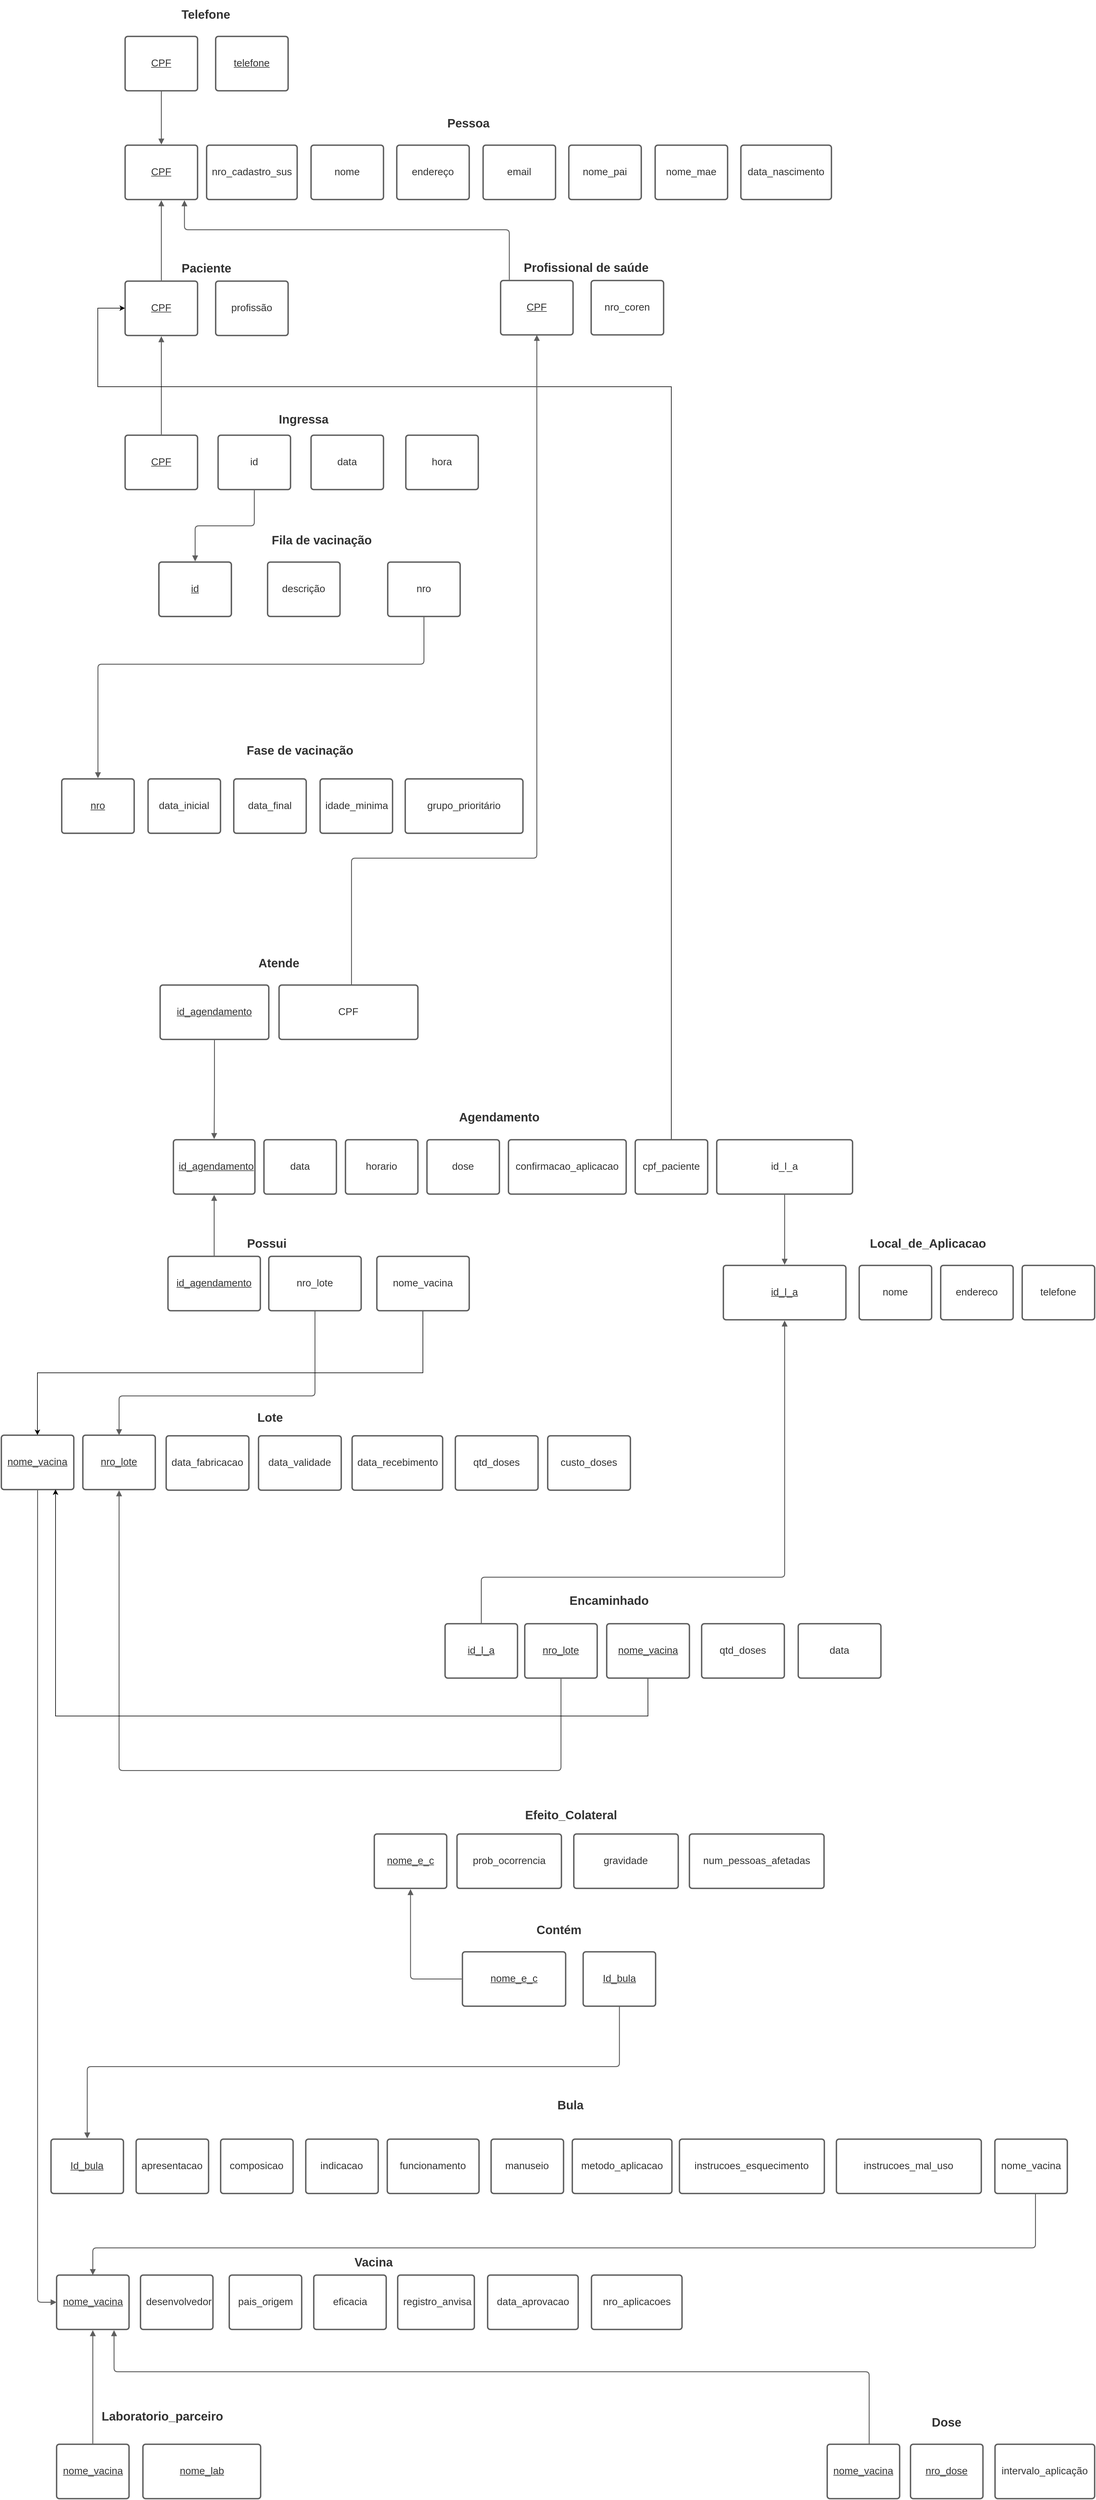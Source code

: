 <mxfile version="14.7.1" type="device"><diagram id="1mzvLBqjCJ0uEy6xeM7_" name="Page-1"><mxGraphModel dx="2352" dy="1744" grid="1" gridSize="10" guides="1" tooltips="1" connect="1" arrows="1" fold="1" page="1" pageScale="1" pageWidth="850" pageHeight="1100" math="0" shadow="0"><root><mxCell id="0"/><mxCell id="1" parent="0"/><UserObject label="Pessoa" lucidchartObjectId="8L4vtdptdo_d" id="dcVSmDHZRYGXt7wgkCcB-1"><mxCell style="html=1;overflow=block;blockSpacing=1;whiteSpace=wrap;strokeColor=none;fillColor=none;whiteSpace=wrap;fontSize=20;fontColor=#333333;fontStyle=1;spacing=0;strokeWidth=1.5;" parent="1" vertex="1"><mxGeometry x="554" y="90" width="180" height="45" as="geometry"/></mxCell></UserObject><UserObject label="Telefone" lucidchartObjectId="bN4vybYhwtP9" id="dcVSmDHZRYGXt7wgkCcB-2"><mxCell style="html=1;overflow=block;blockSpacing=1;whiteSpace=wrap;strokeColor=none;fillColor=none;whiteSpace=wrap;fontSize=20;fontColor=#333333;fontStyle=1;spacing=0;strokeWidth=1.5;" parent="1" vertex="1"><mxGeometry x="119" y="-90" width="180" height="45" as="geometry"/></mxCell></UserObject><UserObject label="CPF" lucidchartObjectId="hJ4vSi0yLHh4" id="dcVSmDHZRYGXt7wgkCcB-3"><mxCell style="html=1;overflow=block;blockSpacing=1;whiteSpace=wrap;;whiteSpace=wrap;fontSize=16.7;fontColor=#333333;fontStyle=4;spacing=9;strokeColor=#5e5e5e;strokeOpacity=100;rounded=1;absoluteArcSize=1;arcSize=9;strokeWidth=2.3;" parent="1" vertex="1"><mxGeometry x="75" y="150" width="120" height="90" as="geometry"/></mxCell></UserObject><UserObject label="nome" lucidchartObjectId="FJ4vAyaxz-0_" id="dcVSmDHZRYGXt7wgkCcB-4"><mxCell style="html=1;overflow=block;blockSpacing=1;whiteSpace=wrap;;whiteSpace=wrap;fontSize=16.7;fontColor=#333333;spacing=9;strokeColor=#5e5e5e;strokeOpacity=100;rounded=1;absoluteArcSize=1;arcSize=9;strokeWidth=2.3;" parent="1" vertex="1"><mxGeometry x="383" y="150" width="120" height="90" as="geometry"/></mxCell></UserObject><UserObject label="nro_cadastro_sus" lucidchartObjectId="1K4vcHldP4j0" id="dcVSmDHZRYGXt7wgkCcB-5"><mxCell style="html=1;overflow=block;blockSpacing=1;whiteSpace=wrap;;whiteSpace=wrap;fontSize=16.7;fontColor=#333333;spacing=9;strokeColor=#5e5e5e;strokeOpacity=100;rounded=1;absoluteArcSize=1;arcSize=9;strokeWidth=2.3;" parent="1" vertex="1"><mxGeometry x="210" y="150" width="150" height="90" as="geometry"/></mxCell></UserObject><UserObject label="endereço" lucidchartObjectId="8K4vy60wij1-" id="dcVSmDHZRYGXt7wgkCcB-6"><mxCell style="html=1;overflow=block;blockSpacing=1;whiteSpace=wrap;;whiteSpace=wrap;fontSize=16.7;fontColor=#333333;spacing=9;strokeColor=#5e5e5e;strokeOpacity=100;rounded=1;absoluteArcSize=1;arcSize=9;strokeWidth=2.3;" parent="1" vertex="1"><mxGeometry x="525" y="150" width="120" height="90" as="geometry"/></mxCell></UserObject><UserObject label="email" lucidchartObjectId="lM4vJfqN~F6X" id="dcVSmDHZRYGXt7wgkCcB-7"><mxCell style="html=1;overflow=block;blockSpacing=1;whiteSpace=wrap;;whiteSpace=wrap;fontSize=16.7;fontColor=#333333;spacing=9;strokeColor=#5e5e5e;strokeOpacity=100;rounded=1;absoluteArcSize=1;arcSize=9;strokeWidth=2.3;" parent="1" vertex="1"><mxGeometry x="668" y="150" width="120" height="90" as="geometry"/></mxCell></UserObject><UserObject label="nome_pai" lucidchartObjectId="tM4v54LwY6X6" id="dcVSmDHZRYGXt7wgkCcB-8"><mxCell style="html=1;overflow=block;blockSpacing=1;whiteSpace=wrap;;whiteSpace=wrap;fontSize=16.7;fontColor=#333333;spacing=9;strokeColor=#5e5e5e;strokeOpacity=100;rounded=1;absoluteArcSize=1;arcSize=9;strokeWidth=2.3;" parent="1" vertex="1"><mxGeometry x="810" y="150" width="120" height="90" as="geometry"/></mxCell></UserObject><UserObject label="nome_mae" lucidchartObjectId="DM4vfXvtw~ty" id="dcVSmDHZRYGXt7wgkCcB-9"><mxCell style="html=1;overflow=block;blockSpacing=1;whiteSpace=wrap;;whiteSpace=wrap;fontSize=16.7;fontColor=#333333;spacing=9;strokeColor=#5e5e5e;strokeOpacity=100;rounded=1;absoluteArcSize=1;arcSize=9;strokeWidth=2.3;" parent="1" vertex="1"><mxGeometry x="953" y="150" width="120" height="90" as="geometry"/></mxCell></UserObject><UserObject label="data_nascimento" lucidchartObjectId="MM4vX9U~zO~R" id="dcVSmDHZRYGXt7wgkCcB-10"><mxCell style="html=1;overflow=block;blockSpacing=1;whiteSpace=wrap;;whiteSpace=wrap;fontSize=16.7;fontColor=#333333;spacing=9;strokeColor=#5e5e5e;strokeOpacity=100;rounded=1;absoluteArcSize=1;arcSize=9;strokeWidth=2.3;" parent="1" vertex="1"><mxGeometry x="1095" y="150" width="150" height="90" as="geometry"/></mxCell></UserObject><UserObject label="CPF" lucidchartObjectId="4M4vrthASlVP" id="dcVSmDHZRYGXt7wgkCcB-11"><mxCell style="html=1;overflow=block;blockSpacing=1;whiteSpace=wrap;;whiteSpace=wrap;fontSize=16.7;fontColor=#333333;fontStyle=4;spacing=9;strokeColor=#5e5e5e;strokeOpacity=100;rounded=1;absoluteArcSize=1;arcSize=9;strokeWidth=2.3;" parent="1" vertex="1"><mxGeometry x="75" y="-30" width="120" height="90" as="geometry"/></mxCell></UserObject><UserObject label="telefone" lucidchartObjectId="_M4v2z5Zk5AH" id="dcVSmDHZRYGXt7wgkCcB-12"><mxCell style="html=1;overflow=block;blockSpacing=1;whiteSpace=wrap;;whiteSpace=wrap;fontSize=16.7;fontColor=#333333;fontStyle=4;spacing=9;strokeColor=#5e5e5e;strokeOpacity=100;rounded=1;absoluteArcSize=1;arcSize=9;strokeWidth=2.3;" parent="1" vertex="1"><mxGeometry x="225" y="-30" width="120" height="90" as="geometry"/></mxCell></UserObject><UserObject label="profissão" lucidchartObjectId="cQ4vlNUjmClu" id="dcVSmDHZRYGXt7wgkCcB-13"><mxCell style="html=1;overflow=block;blockSpacing=1;whiteSpace=wrap;;whiteSpace=wrap;fontSize=16.7;fontColor=#333333;spacing=9;strokeColor=#5e5e5e;strokeOpacity=100;rounded=1;absoluteArcSize=1;arcSize=9;strokeWidth=2.3;" parent="1" vertex="1"><mxGeometry x="225" y="375" width="120" height="90" as="geometry"/></mxCell></UserObject><UserObject label="nro_coren" lucidchartObjectId="s24v0iPDXNSD" id="dcVSmDHZRYGXt7wgkCcB-14"><mxCell style="html=1;overflow=block;blockSpacing=1;whiteSpace=wrap;;whiteSpace=wrap;fontSize=16.7;fontColor=#333333;spacing=9;strokeColor=#5e5e5e;strokeOpacity=100;rounded=1;absoluteArcSize=1;arcSize=9;strokeWidth=2.3;" parent="1" vertex="1"><mxGeometry x="847" y="374" width="120" height="90" as="geometry"/></mxCell></UserObject><UserObject label="CPF" lucidchartObjectId="C24vsOsUN~3v" id="dcVSmDHZRYGXt7wgkCcB-15"><mxCell style="html=1;overflow=block;blockSpacing=1;whiteSpace=wrap;;whiteSpace=wrap;fontSize=16.7;fontColor=#333333;fontStyle=4;spacing=9;strokeColor=#5e5e5e;strokeOpacity=100;rounded=1;absoluteArcSize=1;arcSize=9;strokeWidth=2.3;" parent="1" vertex="1"><mxGeometry x="697" y="374" width="120" height="90" as="geometry"/></mxCell></UserObject><UserObject label="CPF" lucidchartObjectId="D24vv9HGNaOd" id="dcVSmDHZRYGXt7wgkCcB-16"><mxCell style="html=1;overflow=block;blockSpacing=1;whiteSpace=wrap;;whiteSpace=wrap;fontSize=16.7;fontColor=#333333;fontStyle=4;spacing=9;strokeColor=#5e5e5e;strokeOpacity=100;rounded=1;absoluteArcSize=1;arcSize=9;strokeWidth=2.3;" parent="1" vertex="1"><mxGeometry x="75" y="375" width="120" height="90" as="geometry"/></mxCell></UserObject><UserObject label="Paciente" lucidchartObjectId="-24vK.EW5yPB" id="dcVSmDHZRYGXt7wgkCcB-17"><mxCell style="html=1;overflow=block;blockSpacing=1;whiteSpace=wrap;strokeColor=none;fillColor=none;whiteSpace=wrap;fontSize=20;fontColor=#333333;fontStyle=1;spacing=0;strokeWidth=1.5;" parent="1" vertex="1"><mxGeometry x="120" y="330" width="180" height="45" as="geometry"/></mxCell></UserObject><UserObject label="Profissional de saúde" lucidchartObjectId="_24v5ffvjKHR" id="dcVSmDHZRYGXt7wgkCcB-18"><mxCell style="html=1;overflow=block;blockSpacing=1;whiteSpace=wrap;strokeColor=none;fillColor=none;whiteSpace=wrap;fontSize=20;fontColor=#333333;fontStyle=1;spacing=0;strokeWidth=1.5;" parent="1" vertex="1"><mxGeometry x="689" y="329" width="300" height="45" as="geometry"/></mxCell></UserObject><UserObject label="" lucidchartObjectId="_34vyQx1DVcm" id="dcVSmDHZRYGXt7wgkCcB-19"><mxCell style="html=1;jettySize=18;whiteSpace=wrap;fontSize=13;strokeColor=#5E5E5E;strokeWidth=1.5;rounded=1;arcSize=12;edgeStyle=orthogonalEdgeStyle;startArrow=none;;endArrow=block;endFill=1;;exitX=0.5;exitY=1;exitDx=0;exitDy=0;" parent="1" source="dcVSmDHZRYGXt7wgkCcB-11" edge="1"><mxGeometry width="100" height="100" relative="1" as="geometry"><Array as="points"><mxPoint x="135" y="90"/><mxPoint x="135" y="90"/></Array><mxPoint x="135" y="149" as="targetPoint"/></mxGeometry></mxCell></UserObject><UserObject label="" lucidchartObjectId="J44v21joiIzD" id="dcVSmDHZRYGXt7wgkCcB-20"><mxCell style="html=1;jettySize=18;whiteSpace=wrap;fontSize=13;strokeColor=#5E5E5E;strokeWidth=1.5;rounded=1;arcSize=12;edgeStyle=orthogonalEdgeStyle;startArrow=none;;endArrow=block;endFill=1;;exitX=0.5;exitY=-0.012;exitPerimeter=0;entryX=0.5;entryY=1.013;entryPerimeter=0;" parent="1" source="dcVSmDHZRYGXt7wgkCcB-16" target="dcVSmDHZRYGXt7wgkCcB-3" edge="1"><mxGeometry width="100" height="100" relative="1" as="geometry"><Array as="points"/></mxGeometry></mxCell></UserObject><UserObject label="" lucidchartObjectId="S54vaS2dACUE" id="dcVSmDHZRYGXt7wgkCcB-21"><mxCell style="html=1;jettySize=18;whiteSpace=wrap;fontSize=13;strokeColor=#5E5E5E;strokeWidth=1.5;rounded=1;arcSize=12;edgeStyle=orthogonalEdgeStyle;startArrow=none;;endArrow=block;endFill=1;;exitX=0.12;exitY=-0.012;exitPerimeter=0;entryX=0.819;entryY=1.013;entryPerimeter=0;" parent="1" source="dcVSmDHZRYGXt7wgkCcB-15" target="dcVSmDHZRYGXt7wgkCcB-3" edge="1"><mxGeometry width="100" height="100" relative="1" as="geometry"><Array as="points"><mxPoint x="712" y="290"/><mxPoint x="173" y="290"/></Array></mxGeometry></mxCell></UserObject><UserObject label="id" lucidchartObjectId="m64v0z4I8EZP" id="dcVSmDHZRYGXt7wgkCcB-22"><mxCell style="html=1;overflow=block;blockSpacing=1;whiteSpace=wrap;;whiteSpace=wrap;fontSize=16.7;fontColor=#333333;fontStyle=4;spacing=9;strokeColor=#5e5e5e;strokeOpacity=100;rounded=1;absoluteArcSize=1;arcSize=9;strokeWidth=2.3;" parent="1" vertex="1"><mxGeometry x="131" y="840" width="120" height="90" as="geometry"/></mxCell></UserObject><UserObject label="descrição" lucidchartObjectId="u64vS~66cXEx" id="dcVSmDHZRYGXt7wgkCcB-23"><mxCell style="html=1;overflow=block;blockSpacing=1;whiteSpace=wrap;;whiteSpace=wrap;fontSize=16.7;fontColor=#333333;spacing=9;strokeColor=#5e5e5e;strokeOpacity=100;rounded=1;absoluteArcSize=1;arcSize=9;strokeWidth=2.3;" parent="1" vertex="1"><mxGeometry x="311" y="840" width="120" height="90" as="geometry"/></mxCell></UserObject><UserObject label="data_inicial" lucidchartObjectId="R64vWHK2Ge2." id="dcVSmDHZRYGXt7wgkCcB-24"><mxCell style="html=1;overflow=block;blockSpacing=1;whiteSpace=wrap;;whiteSpace=wrap;fontSize=16.7;fontColor=#333333;spacing=9;strokeColor=#5e5e5e;strokeOpacity=100;rounded=1;absoluteArcSize=1;arcSize=9;strokeWidth=2.3;" parent="1" vertex="1"><mxGeometry x="113" y="1198.83" width="120" height="90" as="geometry"/></mxCell></UserObject><UserObject label="&lt;font style=&quot;vertical-align: inherit&quot;&gt;&lt;font style=&quot;vertical-align: inherit&quot;&gt;grupo_prioritário&lt;/font&gt;&lt;/font&gt;" lucidchartObjectId="164v0l-du5ha" id="dcVSmDHZRYGXt7wgkCcB-25"><mxCell style="html=1;overflow=block;blockSpacing=1;whiteSpace=wrap;;whiteSpace=wrap;fontSize=16.7;fontColor=#333333;spacing=9;strokeColor=#5e5e5e;strokeOpacity=100;rounded=1;absoluteArcSize=1;arcSize=9;strokeWidth=2.3;" parent="1" vertex="1"><mxGeometry x="539" y="1198.83" width="195" height="90" as="geometry"/></mxCell></UserObject><UserObject label="id" lucidchartObjectId="k74vjOfq3iU~" id="dcVSmDHZRYGXt7wgkCcB-26"><mxCell style="html=1;overflow=block;blockSpacing=1;whiteSpace=wrap;;whiteSpace=wrap;fontSize=16.7;fontColor=#333333;fontStyle=4;spacing=9;strokeColor=#5e5e5e;strokeOpacity=100;rounded=1;absoluteArcSize=1;arcSize=9;strokeWidth=2.3;" parent="1" vertex="1"><mxGeometry x="131" y="840" width="120" height="90" as="geometry"/></mxCell></UserObject><UserObject label="nro" lucidchartObjectId="I74v8L~_~zU_" id="dcVSmDHZRYGXt7wgkCcB-27"><mxCell style="html=1;overflow=block;blockSpacing=1;whiteSpace=wrap;;whiteSpace=wrap;fontSize=16.7;fontColor=#333333;fontStyle=4;spacing=9;strokeColor=#5e5e5e;strokeOpacity=100;rounded=1;absoluteArcSize=1;arcSize=9;strokeWidth=2.3;" parent="1" vertex="1"><mxGeometry x="-30" y="1198.83" width="120" height="90" as="geometry"/></mxCell></UserObject><UserObject label="Fila de vacinação" lucidchartObjectId="r84vfCpM~9et" id="dcVSmDHZRYGXt7wgkCcB-28"><mxCell style="html=1;overflow=block;blockSpacing=1;whiteSpace=wrap;strokeColor=none;fillColor=none;whiteSpace=wrap;fontSize=20;fontColor=#333333;fontStyle=1;spacing=0;strokeWidth=1.5;" parent="1" vertex="1"><mxGeometry x="311" y="780" width="180" height="45" as="geometry"/></mxCell></UserObject><UserObject label="data" lucidchartObjectId="P84vnLQcMa~t" id="dcVSmDHZRYGXt7wgkCcB-29"><mxCell style="html=1;overflow=block;blockSpacing=1;whiteSpace=wrap;;whiteSpace=wrap;fontSize=16.7;fontColor=#333333;spacing=9;strokeColor=#5e5e5e;strokeOpacity=100;rounded=1;absoluteArcSize=1;arcSize=9;strokeWidth=2.3;" parent="1" vertex="1"><mxGeometry x="383" y="630" width="120" height="90" as="geometry"/></mxCell></UserObject><UserObject label="hora" lucidchartObjectId="P84vjOivYZTr" id="dcVSmDHZRYGXt7wgkCcB-30"><mxCell style="html=1;overflow=block;blockSpacing=1;whiteSpace=wrap;;whiteSpace=wrap;fontSize=16.7;fontColor=#333333;spacing=9;strokeColor=#5e5e5e;strokeOpacity=100;rounded=1;absoluteArcSize=1;arcSize=9;strokeWidth=2.3;" parent="1" vertex="1"><mxGeometry x="540" y="630" width="120" height="90" as="geometry"/></mxCell></UserObject><UserObject label="Fase de vacinação" lucidchartObjectId="U84vBE2xAvzY" id="dcVSmDHZRYGXt7wgkCcB-31"><mxCell style="html=1;overflow=block;blockSpacing=1;whiteSpace=wrap;strokeColor=none;fillColor=none;whiteSpace=wrap;fontSize=20;fontColor=#333333;fontStyle=1;spacing=0;strokeWidth=1.5;" parent="1" vertex="1"><mxGeometry x="275" y="1128.83" width="180" height="45" as="geometry"/></mxCell></UserObject><UserObject label="CPF" lucidchartObjectId="r-4vQFluSzql" id="dcVSmDHZRYGXt7wgkCcB-32"><mxCell style="html=1;overflow=block;blockSpacing=1;whiteSpace=wrap;;whiteSpace=wrap;fontSize=16.7;fontColor=#333333;fontStyle=4;spacing=9;strokeColor=#5e5e5e;strokeOpacity=100;rounded=1;absoluteArcSize=1;arcSize=9;strokeWidth=2.3;" parent="1" vertex="1"><mxGeometry x="75" y="630" width="120" height="90" as="geometry"/></mxCell></UserObject><UserObject label="Ingressa" lucidchartObjectId="A-4vZPQGYCZz" id="dcVSmDHZRYGXt7wgkCcB-33"><mxCell style="html=1;overflow=block;blockSpacing=1;whiteSpace=wrap;strokeColor=none;fillColor=none;whiteSpace=wrap;fontSize=20;fontColor=#333333;fontStyle=1;spacing=0;strokeWidth=1.5;" parent="1" vertex="1"><mxGeometry x="281" y="580" width="180" height="45" as="geometry"/></mxCell></UserObject><UserObject label="" lucidchartObjectId="6-4vpGKIzwu9" id="dcVSmDHZRYGXt7wgkCcB-34"><mxCell style="html=1;jettySize=18;whiteSpace=wrap;fontSize=13;strokeColor=#5E5E5E;strokeWidth=1.5;rounded=1;arcSize=12;edgeStyle=orthogonalEdgeStyle;startArrow=none;;endArrow=block;endFill=1;;exitX=0.5;exitY=-0.012;exitPerimeter=0;entryX=0.5;entryY=1.013;entryPerimeter=0;" parent="1" source="dcVSmDHZRYGXt7wgkCcB-32" target="dcVSmDHZRYGXt7wgkCcB-16" edge="1"><mxGeometry width="100" height="100" relative="1" as="geometry"><Array as="points"/></mxGeometry></mxCell></UserObject><UserObject label="id" lucidchartObjectId="U_4vSjZlchRO" id="dcVSmDHZRYGXt7wgkCcB-35"><mxCell style="html=1;overflow=block;blockSpacing=1;whiteSpace=wrap;;whiteSpace=wrap;fontSize=16.7;fontColor=#333333;spacing=9;strokeColor=#5e5e5e;strokeOpacity=100;rounded=1;absoluteArcSize=1;arcSize=9;strokeWidth=2.3;" parent="1" vertex="1"><mxGeometry x="229" y="630" width="120" height="90" as="geometry"/></mxCell></UserObject><UserObject label="" lucidchartObjectId="f.4vIwOhLI89" id="dcVSmDHZRYGXt7wgkCcB-36"><mxCell style="html=1;jettySize=18;whiteSpace=wrap;fontSize=13;strokeColor=#5E5E5E;strokeWidth=1.5;rounded=1;arcSize=12;edgeStyle=orthogonalEdgeStyle;startArrow=none;;endArrow=block;endFill=1;;exitX=0.5;exitY=1.013;exitPerimeter=0;entryX=0.5;entryY=-0.012;entryPerimeter=0;" parent="1" source="dcVSmDHZRYGXt7wgkCcB-35" target="dcVSmDHZRYGXt7wgkCcB-22" edge="1"><mxGeometry width="100" height="100" relative="1" as="geometry"><Array as="points"/></mxGeometry></mxCell></UserObject><UserObject label="" lucidchartObjectId="Wc5voSjgZsy4" id="dcVSmDHZRYGXt7wgkCcB-38"><mxCell style="html=1;jettySize=18;whiteSpace=wrap;fontSize=13;strokeColor=#5E5E5E;strokeWidth=1.5;rounded=1;arcSize=12;edgeStyle=orthogonalEdgeStyle;startArrow=none;;endArrow=block;endFill=1;;exitX=0.5;exitY=1;entryX=0.5;entryY=-0.012;entryPerimeter=0;exitDx=0;exitDy=0;" parent="1" source="8IK4U-mfCO399iDz5hJn-2" target="dcVSmDHZRYGXt7wgkCcB-27" edge="1"><mxGeometry width="100" height="100" relative="1" as="geometry"><Array as="points"><mxPoint x="570" y="1009"/><mxPoint x="30" y="1009"/></Array><mxPoint x="420" y="930.0" as="sourcePoint"/></mxGeometry></mxCell></UserObject><UserObject label="id_agendamento" lucidchartObjectId="bb5vYsHOU215" id="dcVSmDHZRYGXt7wgkCcB-39"><mxCell style="html=1;overflow=block;blockSpacing=1;whiteSpace=wrap;;whiteSpace=wrap;fontSize=16.7;fontColor=#333333;fontStyle=4;spacing=9;strokeColor=#5e5e5e;strokeOpacity=100;rounded=1;absoluteArcSize=1;arcSize=9;strokeWidth=2.3;" parent="1" vertex="1"><mxGeometry x="155" y="1796" width="135" height="90" as="geometry"/></mxCell></UserObject><UserObject label="dose" lucidchartObjectId="bb5v1nwoecVK" id="dcVSmDHZRYGXt7wgkCcB-40"><mxCell style="html=1;overflow=block;blockSpacing=1;whiteSpace=wrap;;whiteSpace=wrap;fontSize=16.7;fontColor=#333333;spacing=9;strokeColor=#5e5e5e;strokeOpacity=100;rounded=1;absoluteArcSize=1;arcSize=9;strokeWidth=2.3;" parent="1" vertex="1"><mxGeometry x="575" y="1796" width="120" height="90" as="geometry"/></mxCell></UserObject><UserObject label="confirmacao_aplicacao" lucidchartObjectId="bb5vswIVanrS" id="dcVSmDHZRYGXt7wgkCcB-41"><mxCell style="html=1;overflow=block;blockSpacing=1;whiteSpace=wrap;;whiteSpace=wrap;fontSize=16.7;fontColor=#333333;spacing=9;strokeColor=#5e5e5e;strokeOpacity=100;rounded=1;absoluteArcSize=1;arcSize=9;strokeWidth=2.3;" parent="1" vertex="1"><mxGeometry x="710" y="1796" width="195" height="90" as="geometry"/></mxCell></UserObject><UserObject label="data" lucidchartObjectId="bb5vpyZ7bAxK" id="dcVSmDHZRYGXt7wgkCcB-42"><mxCell style="html=1;overflow=block;blockSpacing=1;whiteSpace=wrap;;whiteSpace=wrap;fontSize=16.7;fontColor=#333333;spacing=9;strokeColor=#5e5e5e;strokeOpacity=100;rounded=1;absoluteArcSize=1;arcSize=9;strokeWidth=2.3;" parent="1" vertex="1"><mxGeometry x="305" y="1796" width="120" height="90" as="geometry"/></mxCell></UserObject><UserObject label="horario" lucidchartObjectId="bb5vN60K4Gm5" id="dcVSmDHZRYGXt7wgkCcB-43"><mxCell style="html=1;overflow=block;blockSpacing=1;whiteSpace=wrap;;whiteSpace=wrap;fontSize=16.7;fontColor=#333333;spacing=9;strokeColor=#5e5e5e;strokeOpacity=100;rounded=1;absoluteArcSize=1;arcSize=9;strokeWidth=2.3;" parent="1" vertex="1"><mxGeometry x="440" y="1796" width="120" height="90" as="geometry"/></mxCell></UserObject><UserObject label="Agendamento" lucidchartObjectId="bb5v5j_dUGaq" id="dcVSmDHZRYGXt7wgkCcB-44"><mxCell style="html=1;overflow=block;blockSpacing=1;whiteSpace=wrap;;whiteSpace=wrap;fontSize=20;fontColor=#333333;fontStyle=1;spacing=3.8;strokeOpacity=0;fillOpacity=0;rounded=1;absoluteArcSize=1;arcSize=9;fillColor=#ffffff;strokeWidth=2.3;" parent="1" vertex="1"><mxGeometry x="605" y="1735" width="180" height="45" as="geometry"/></mxCell></UserObject><UserObject label="id_l_a" lucidchartObjectId="0c5vEyzEAQn7" id="dcVSmDHZRYGXt7wgkCcB-45"><mxCell style="html=1;overflow=block;blockSpacing=1;whiteSpace=wrap;;whiteSpace=wrap;fontSize=16.7;fontColor=#333333;fontStyle=4;spacing=9;strokeColor=#5e5e5e;strokeOpacity=100;rounded=1;absoluteArcSize=1;arcSize=9;strokeWidth=2.3;" parent="1" vertex="1"><mxGeometry x="1066" y="2004" width="203" height="90" as="geometry"/></mxCell></UserObject><UserObject label="nome" lucidchartObjectId="0c5ve1CALXo8" id="dcVSmDHZRYGXt7wgkCcB-46"><mxCell style="html=1;overflow=block;blockSpacing=1;whiteSpace=wrap;;whiteSpace=wrap;fontSize=16.7;fontColor=#333333;spacing=9;strokeColor=#5e5e5e;strokeOpacity=100;rounded=1;absoluteArcSize=1;arcSize=9;strokeWidth=2.3;" parent="1" vertex="1"><mxGeometry x="1291" y="2004" width="120" height="90" as="geometry"/></mxCell></UserObject><UserObject label="telefone" lucidchartObjectId="0c5vSP9Hgrwc" id="dcVSmDHZRYGXt7wgkCcB-47"><mxCell style="html=1;overflow=block;blockSpacing=1;whiteSpace=wrap;;whiteSpace=wrap;fontSize=16.7;fontColor=#333333;spacing=9;strokeColor=#5e5e5e;strokeOpacity=100;rounded=1;absoluteArcSize=1;arcSize=9;strokeWidth=2.3;" parent="1" vertex="1"><mxGeometry x="1561" y="2004" width="120" height="90" as="geometry"/></mxCell></UserObject><UserObject label="endereco" lucidchartObjectId="0c5vT1cH11uJ" id="dcVSmDHZRYGXt7wgkCcB-48"><mxCell style="html=1;overflow=block;blockSpacing=1;whiteSpace=wrap;;whiteSpace=wrap;fontSize=16.7;fontColor=#333333;spacing=9;strokeColor=#5e5e5e;strokeOpacity=100;rounded=1;absoluteArcSize=1;arcSize=9;strokeWidth=2.3;" parent="1" vertex="1"><mxGeometry x="1426" y="2004" width="120" height="90" as="geometry"/></mxCell></UserObject><UserObject label="Local_de_Aplicacao" lucidchartObjectId="0c5vhsFdqfpI" id="dcVSmDHZRYGXt7wgkCcB-49"><mxCell style="html=1;overflow=block;blockSpacing=1;whiteSpace=wrap;;whiteSpace=wrap;fontSize=20;fontColor=#333333;fontStyle=1;spacing=3.8;strokeOpacity=0;fillOpacity=0;rounded=1;absoluteArcSize=1;arcSize=9;fillColor=#ffffff;strokeWidth=2.3;" parent="1" vertex="1"><mxGeometry x="1306" y="1944" width="180" height="45" as="geometry"/></mxCell></UserObject><UserObject label="nro_lote" lucidchartObjectId="Ve5vSKi6~9ec" id="dcVSmDHZRYGXt7wgkCcB-50"><mxCell style="html=1;overflow=block;blockSpacing=1;whiteSpace=wrap;;whiteSpace=wrap;fontSize=16.7;fontColor=#333333;fontStyle=4;spacing=9;strokeColor=#5e5e5e;strokeOpacity=100;rounded=1;absoluteArcSize=1;arcSize=9;strokeWidth=2.3;" parent="1" vertex="1"><mxGeometry x="5" y="2285" width="120" height="90" as="geometry"/></mxCell></UserObject><UserObject label="data_fabricacao" lucidchartObjectId="-f5vt5GnNuhA" id="dcVSmDHZRYGXt7wgkCcB-51"><mxCell style="html=1;overflow=block;blockSpacing=1;whiteSpace=wrap;;whiteSpace=wrap;fontSize=16.7;fontColor=#333333;spacing=9;strokeColor=#5e5e5e;strokeOpacity=100;rounded=1;absoluteArcSize=1;arcSize=9;strokeWidth=2.3;" parent="1" vertex="1"><mxGeometry x="143" y="2286" width="137" height="90" as="geometry"/></mxCell></UserObject><UserObject label="data_recebimento" lucidchartObjectId="gg5vnhsxNPSB" id="dcVSmDHZRYGXt7wgkCcB-52"><mxCell style="html=1;overflow=block;blockSpacing=1;whiteSpace=wrap;;whiteSpace=wrap;fontSize=16.7;fontColor=#333333;spacing=9;strokeColor=#5e5e5e;strokeOpacity=100;rounded=1;absoluteArcSize=1;arcSize=9;strokeWidth=2.3;" parent="1" vertex="1"><mxGeometry x="451" y="2286" width="150" height="90" as="geometry"/></mxCell></UserObject><UserObject label="Lote" lucidchartObjectId="Cg5vEFw1s~z3" id="dcVSmDHZRYGXt7wgkCcB-53"><mxCell style="html=1;overflow=block;blockSpacing=1;whiteSpace=wrap;;whiteSpace=wrap;fontSize=20;fontColor=#333333;fontStyle=1;spacing=3.8;strokeOpacity=0;fillOpacity=0;rounded=1;absoluteArcSize=1;arcSize=9;fillColor=#ffffff;strokeWidth=2.3;" parent="1" vertex="1"><mxGeometry x="198" y="2230" width="235" height="50" as="geometry"/></mxCell></UserObject><mxCell id="eo7efqgZYJpp3FX8Set--1" style="edgeStyle=orthogonalEdgeStyle;rounded=0;orthogonalLoop=1;jettySize=auto;html=1;entryX=0;entryY=0.5;entryDx=0;entryDy=0;" parent="1" source="dcVSmDHZRYGXt7wgkCcB-54" target="dcVSmDHZRYGXt7wgkCcB-16" edge="1"><mxGeometry relative="1" as="geometry"><Array as="points"><mxPoint x="980" y="550"/><mxPoint x="30" y="550"/><mxPoint x="30" y="420"/></Array></mxGeometry></mxCell><UserObject label="cpf_paciente" lucidchartObjectId="di5vpd8Xs9EM" id="dcVSmDHZRYGXt7wgkCcB-54"><mxCell style="html=1;overflow=block;blockSpacing=1;whiteSpace=wrap;;whiteSpace=wrap;fontSize=16.7;fontColor=#333333;spacing=9;strokeColor=#5e5e5e;strokeOpacity=100;rounded=1;absoluteArcSize=1;arcSize=9;strokeWidth=2.3;" parent="1" vertex="1"><mxGeometry x="920" y="1796" width="120" height="90" as="geometry"/></mxCell></UserObject><UserObject label="data_validade" lucidchartObjectId="Fj5v~d~aZFA9" id="dcVSmDHZRYGXt7wgkCcB-55"><mxCell style="html=1;overflow=block;blockSpacing=1;whiteSpace=wrap;;whiteSpace=wrap;fontSize=16.7;fontColor=#333333;spacing=9;strokeColor=#5e5e5e;strokeOpacity=100;rounded=1;absoluteArcSize=1;arcSize=9;strokeWidth=2.3;" parent="1" vertex="1"><mxGeometry x="296" y="2286" width="137" height="90" as="geometry"/></mxCell></UserObject><UserObject label="nome_vacina" lucidchartObjectId="ck5vTCZjOK1r" id="dcVSmDHZRYGXt7wgkCcB-56"><mxCell style="html=1;overflow=block;blockSpacing=1;whiteSpace=wrap;;whiteSpace=wrap;fontSize=16.7;fontColor=#333333;fontStyle=4;spacing=9;strokeColor=#5e5e5e;strokeOpacity=100;rounded=1;absoluteArcSize=1;arcSize=9;strokeWidth=2.3;" parent="1" vertex="1"><mxGeometry x="-130" y="2285" width="120" height="90" as="geometry"/></mxCell></UserObject><UserObject label="qtd_doses" lucidchartObjectId="Fk5vQ7f4EQC4" id="dcVSmDHZRYGXt7wgkCcB-57"><mxCell style="html=1;overflow=block;blockSpacing=1;whiteSpace=wrap;;whiteSpace=wrap;fontSize=16.7;fontColor=#333333;spacing=9;strokeColor=#5e5e5e;strokeOpacity=100;rounded=1;absoluteArcSize=1;arcSize=9;strokeWidth=2.3;" parent="1" vertex="1"><mxGeometry x="622" y="2286" width="137" height="90" as="geometry"/></mxCell></UserObject><UserObject label="custo_doses" lucidchartObjectId="0k5vwrgu5r.H" id="dcVSmDHZRYGXt7wgkCcB-58"><mxCell style="html=1;overflow=block;blockSpacing=1;whiteSpace=wrap;;whiteSpace=wrap;fontSize=16.7;fontColor=#333333;spacing=9;strokeColor=#5e5e5e;strokeOpacity=100;rounded=1;absoluteArcSize=1;arcSize=9;strokeWidth=2.3;" parent="1" vertex="1"><mxGeometry x="775" y="2286" width="137" height="90" as="geometry"/></mxCell></UserObject><UserObject label="id_l_a" lucidchartObjectId="ml5vCyQyGUSq" id="dcVSmDHZRYGXt7wgkCcB-59"><mxCell style="html=1;overflow=block;blockSpacing=1;whiteSpace=wrap;;whiteSpace=wrap;fontSize=16.7;fontColor=#333333;spacing=9;strokeColor=#5e5e5e;strokeOpacity=100;rounded=1;absoluteArcSize=1;arcSize=9;strokeWidth=2.3;" parent="1" vertex="1"><mxGeometry x="1055" y="1796" width="225" height="90" as="geometry"/></mxCell></UserObject><UserObject label="" lucidchartObjectId="Al5v1r3J-3PC" id="dcVSmDHZRYGXt7wgkCcB-60"><mxCell style="html=1;jettySize=18;whiteSpace=wrap;fontSize=13;strokeColor=#5E5E5E;strokeWidth=1.5;rounded=1;arcSize=12;edgeStyle=orthogonalEdgeStyle;startArrow=none;;endArrow=block;endFill=1;;exitX=0.5;exitY=1.013;exitPerimeter=0;entryX=0.5;entryY=-0.012;entryPerimeter=0;" parent="1" source="dcVSmDHZRYGXt7wgkCcB-59" target="dcVSmDHZRYGXt7wgkCcB-45" edge="1"><mxGeometry width="100" height="100" relative="1" as="geometry"><Array as="points"/></mxGeometry></mxCell></UserObject><UserObject label="id_agendamento" lucidchartObjectId="vo5v_UylUYNR" id="dcVSmDHZRYGXt7wgkCcB-61"><mxCell style="html=1;overflow=block;blockSpacing=1;whiteSpace=wrap;;whiteSpace=wrap;fontSize=16.7;fontColor=#333333;fontStyle=4;spacing=9;strokeColor=#5e5e5e;strokeOpacity=100;rounded=1;absoluteArcSize=1;arcSize=9;strokeWidth=2.3;" parent="1" vertex="1"><mxGeometry x="146" y="1989" width="153" height="90" as="geometry"/></mxCell></UserObject><UserObject label="" lucidchartObjectId="yo5voJG5Q~XW" id="dcVSmDHZRYGXt7wgkCcB-62"><mxCell style="html=1;overflow=block;blockSpacing=1;whiteSpace=wrap;;whiteSpace=wrap;fontSize=13;spacing=3.8;strokeOpacity=0;fillOpacity=0;rounded=1;absoluteArcSize=1;arcSize=9;fillColor=#ffffff;strokeWidth=2.3;" parent="1" vertex="1"><mxGeometry x="178" y="1929" width="180" height="45" as="geometry"/></mxCell></UserObject><UserObject label="Possui" lucidchartObjectId="Lo5vIYDsKC3w" id="dcVSmDHZRYGXt7wgkCcB-63"><mxCell style="html=1;overflow=block;blockSpacing=1;whiteSpace=wrap;;whiteSpace=wrap;fontSize=20;fontColor=#333333;fontStyle=1;spacing=3.8;strokeOpacity=0;fillOpacity=0;rounded=1;absoluteArcSize=1;arcSize=9;fillColor=#ffffff;strokeWidth=2.3;" parent="1" vertex="1"><mxGeometry x="220" y="1944" width="180" height="45" as="geometry"/></mxCell></UserObject><UserObject label="Encaminhado" lucidchartObjectId="0q5v2f.noHrt" id="dcVSmDHZRYGXt7wgkCcB-64"><mxCell style="html=1;overflow=block;blockSpacing=1;whiteSpace=wrap;;whiteSpace=wrap;fontSize=20;fontColor=#333333;fontStyle=1;spacing=3.8;strokeOpacity=0;fillOpacity=0;rounded=1;absoluteArcSize=1;arcSize=9;fillColor=#ffffff;strokeWidth=2.3;" parent="1" vertex="1"><mxGeometry x="787" y="2530" width="180" height="56" as="geometry"/></mxCell></UserObject><UserObject label="id_l_a" lucidchartObjectId="nr5vTzJ-rhMT" id="dcVSmDHZRYGXt7wgkCcB-65"><mxCell style="html=1;overflow=block;blockSpacing=1;whiteSpace=wrap;;whiteSpace=wrap;fontSize=16.7;fontColor=#333333;fontStyle=4;spacing=9;strokeColor=#5e5e5e;strokeOpacity=100;rounded=1;absoluteArcSize=1;arcSize=9;strokeWidth=2.3;" parent="1" vertex="1"><mxGeometry x="605" y="2597" width="120" height="90" as="geometry"/></mxCell></UserObject><UserObject label="nro_lote" lucidchartObjectId="qr5ve0Qwni4H" id="dcVSmDHZRYGXt7wgkCcB-66"><mxCell style="html=1;overflow=block;blockSpacing=1;whiteSpace=wrap;;whiteSpace=wrap;fontSize=16.7;fontColor=#333333;fontStyle=4;spacing=9;strokeColor=#5e5e5e;strokeOpacity=100;rounded=1;absoluteArcSize=1;arcSize=9;strokeWidth=2.3;" parent="1" vertex="1"><mxGeometry x="737" y="2597" width="120" height="90" as="geometry"/></mxCell></UserObject><UserObject label="nro_lote" lucidchartObjectId="sr5vKZe9fnaK" id="dcVSmDHZRYGXt7wgkCcB-67"><mxCell style="html=1;overflow=block;blockSpacing=1;whiteSpace=wrap;;whiteSpace=wrap;fontSize=16.7;fontColor=#333333;spacing=9;strokeColor=#5e5e5e;strokeOpacity=100;rounded=1;absoluteArcSize=1;arcSize=9;strokeWidth=2.3;" parent="1" vertex="1"><mxGeometry x="313" y="1989" width="153" height="90" as="geometry"/></mxCell></UserObject><UserObject label="qtd_doses" lucidchartObjectId="Ar5vPIf2obTO" id="dcVSmDHZRYGXt7wgkCcB-68"><mxCell style="html=1;overflow=block;blockSpacing=1;whiteSpace=wrap;;whiteSpace=wrap;fontSize=16.7;fontColor=#333333;spacing=9;strokeColor=#5e5e5e;strokeOpacity=100;rounded=1;absoluteArcSize=1;arcSize=9;strokeWidth=2.3;" parent="1" vertex="1"><mxGeometry x="1030" y="2597" width="137" height="90" as="geometry"/></mxCell></UserObject><UserObject label="data" lucidchartObjectId="Gr5vO2PXjtF2" id="dcVSmDHZRYGXt7wgkCcB-69"><mxCell style="html=1;overflow=block;blockSpacing=1;whiteSpace=wrap;;whiteSpace=wrap;fontSize=16.7;fontColor=#333333;spacing=9;strokeColor=#5e5e5e;strokeOpacity=100;rounded=1;absoluteArcSize=1;arcSize=9;strokeWidth=2.3;" parent="1" vertex="1"><mxGeometry x="1190" y="2597" width="137" height="90" as="geometry"/></mxCell></UserObject><UserObject label="" lucidchartObjectId="Qs5vBdch3V~H" id="dcVSmDHZRYGXt7wgkCcB-70"><mxCell style="html=1;jettySize=18;whiteSpace=wrap;fontSize=13;strokeColor=#5E5E5E;strokeWidth=1.5;rounded=1;arcSize=12;edgeStyle=orthogonalEdgeStyle;startArrow=none;;endArrow=block;endFill=1;;exitX=0.5;exitY=-0.012;exitPerimeter=0;entryX=0.5;entryY=1.013;entryPerimeter=0;" parent="1" source="dcVSmDHZRYGXt7wgkCcB-61" target="dcVSmDHZRYGXt7wgkCcB-39" edge="1"><mxGeometry width="100" height="100" relative="1" as="geometry"><Array as="points"/></mxGeometry></mxCell></UserObject><UserObject label="" lucidchartObjectId="8u5v_f_Nz_~I" id="dcVSmDHZRYGXt7wgkCcB-71"><mxCell style="html=1;jettySize=18;whiteSpace=wrap;fontSize=13;strokeColor=#5E5E5E;strokeWidth=1.5;rounded=1;arcSize=12;edgeStyle=orthogonalEdgeStyle;startArrow=none;;endArrow=block;endFill=1;;entryX=0.5;entryY=1.013;entryPerimeter=0;" parent="1" source="dcVSmDHZRYGXt7wgkCcB-65" target="dcVSmDHZRYGXt7wgkCcB-45" edge="1"><mxGeometry width="100" height="100" relative="1" as="geometry"><Array as="points"><mxPoint x="665" y="2520"/><mxPoint x="1168" y="2520"/></Array></mxGeometry></mxCell></UserObject><UserObject label="" lucidchartObjectId="Hv5vGuuuiZ1X" id="dcVSmDHZRYGXt7wgkCcB-72"><mxCell style="html=1;jettySize=18;whiteSpace=wrap;fontSize=13;strokeColor=#5E5E5E;strokeWidth=1.5;rounded=1;arcSize=12;edgeStyle=orthogonalEdgeStyle;startArrow=none;;endArrow=block;endFill=1;;exitX=0.5;exitY=1;exitDx=0;exitDy=0;" parent="1" source="dcVSmDHZRYGXt7wgkCcB-67" target="dcVSmDHZRYGXt7wgkCcB-50" edge="1"><mxGeometry width="100" height="100" relative="1" as="geometry"><Array as="points"><mxPoint x="390" y="2220"/><mxPoint x="65" y="2220"/></Array><mxPoint x="680" y="2304" as="targetPoint"/></mxGeometry></mxCell></UserObject><UserObject label="" lucidchartObjectId="Qv5vIrLoe7wu" id="dcVSmDHZRYGXt7wgkCcB-73"><mxCell style="html=1;jettySize=18;whiteSpace=wrap;fontSize=13;strokeColor=#5E5E5E;strokeWidth=1.5;rounded=1;arcSize=12;edgeStyle=orthogonalEdgeStyle;startArrow=none;;endArrow=block;endFill=1;;exitX=0.5;exitY=1.013;exitPerimeter=0;entryX=0.5;entryY=1.013;entryPerimeter=0;" parent="1" source="dcVSmDHZRYGXt7wgkCcB-66" target="dcVSmDHZRYGXt7wgkCcB-50" edge="1"><mxGeometry width="100" height="100" relative="1" as="geometry"><Array as="points"><mxPoint x="797" y="2840"/><mxPoint x="65" y="2840"/></Array></mxGeometry></mxCell></UserObject><UserObject label="" lucidchartObjectId="9x5vBvaR4cgR" id="dcVSmDHZRYGXt7wgkCcB-74"><mxCell style="html=1;jettySize=18;whiteSpace=wrap;fontSize=13;strokeColor=#5E5E5E;strokeWidth=1.5;rounded=1;arcSize=12;edgeStyle=orthogonalEdgeStyle;startArrow=none;;endArrow=block;endFill=1;;exitX=0.5;exitY=1.013;exitPerimeter=0;entryX=0;entryY=0.5;entryDx=0;entryDy=0;" parent="1" source="dcVSmDHZRYGXt7wgkCcB-56" target="dcVSmDHZRYGXt7wgkCcB-81" edge="1"><mxGeometry width="100" height="100" relative="1" as="geometry"><Array as="points"><mxPoint x="-70" y="2386"/><mxPoint x="-70" y="4015"/></Array><mxPoint x="545" y="2575" as="targetPoint"/></mxGeometry></mxCell></UserObject><UserObject label="CPF" lucidchartObjectId="ly5vRH4rxEOx" id="dcVSmDHZRYGXt7wgkCcB-75"><mxCell style="html=1;overflow=block;blockSpacing=1;whiteSpace=wrap;;whiteSpace=wrap;fontSize=16.7;fontColor=#333333;spacing=9;strokeColor=#5e5e5e;strokeOpacity=100;rounded=1;absoluteArcSize=1;arcSize=9;strokeWidth=2.3;" parent="1" vertex="1"><mxGeometry x="330" y="1540" width="230" height="90" as="geometry"/></mxCell></UserObject><UserObject label="" lucidchartObjectId="cz5vzkj53PD9" id="dcVSmDHZRYGXt7wgkCcB-76"><mxCell style="html=1;jettySize=18;whiteSpace=wrap;fontSize=13;strokeColor=#5E5E5E;strokeWidth=1.5;rounded=1;arcSize=12;edgeStyle=orthogonalEdgeStyle;startArrow=none;;endArrow=block;endFill=1;;entryX=0.5;entryY=1;entryDx=0;entryDy=0;" parent="1" source="dcVSmDHZRYGXt7wgkCcB-75" target="dcVSmDHZRYGXt7wgkCcB-15" edge="1"><mxGeometry width="100" height="100" relative="1" as="geometry"><Array as="points"><mxPoint x="450" y="1330"/><mxPoint x="757" y="1330"/></Array><mxPoint x="990" y="1030" as="targetPoint"/></mxGeometry></mxCell></UserObject><UserObject label="id_agendamento" lucidchartObjectId="4H5v8KeVyxY5" id="dcVSmDHZRYGXt7wgkCcB-77"><mxCell style="html=1;overflow=block;blockSpacing=1;whiteSpace=wrap;;whiteSpace=wrap;fontSize=16.7;fontColor=#333333;fontStyle=4;spacing=9;strokeColor=#5e5e5e;strokeOpacity=100;rounded=1;absoluteArcSize=1;arcSize=9;strokeWidth=2.3;" parent="1" vertex="1"><mxGeometry x="133" y="1540" width="180" height="90" as="geometry"/></mxCell></UserObject><UserObject label="" lucidchartObjectId="iI5vSQpOqUUL" id="dcVSmDHZRYGXt7wgkCcB-78"><mxCell style="html=1;jettySize=18;whiteSpace=wrap;fontSize=13;strokeColor=#5E5E5E;strokeWidth=1.5;rounded=1;arcSize=12;edgeStyle=orthogonalEdgeStyle;startArrow=none;;endArrow=block;endFill=1;;exitX=0.5;exitY=1.013;exitPerimeter=0;entryX=0.5;entryY=-0.012;entryPerimeter=0;" parent="1" source="dcVSmDHZRYGXt7wgkCcB-77" target="dcVSmDHZRYGXt7wgkCcB-39" edge="1"><mxGeometry width="100" height="100" relative="1" as="geometry"><Array as="points"/></mxGeometry></mxCell></UserObject><UserObject label="Atende" lucidchartObjectId="BJ5vF8UpFhV7" id="dcVSmDHZRYGXt7wgkCcB-79"><mxCell style="html=1;overflow=block;blockSpacing=1;whiteSpace=wrap;;whiteSpace=wrap;fontSize=20;fontColor=#333333;fontStyle=1;spacing=3.8;strokeOpacity=0;fillOpacity=0;rounded=1;absoluteArcSize=1;arcSize=9;fillColor=#ffffff;strokeWidth=2.3;" parent="1" vertex="1"><mxGeometry x="240" y="1480" width="180" height="45" as="geometry"/></mxCell></UserObject><UserObject label="Vacina" lucidchartObjectId="xq5vdTiNhgPA" id="dcVSmDHZRYGXt7wgkCcB-80"><mxCell style="html=1;overflow=block;blockSpacing=1;whiteSpace=wrap;strokeColor=none;fillColor=none;whiteSpace=wrap;fontSize=20;fontColor=#333333;fontStyle=1;spacing=0;strokeWidth=1.5;" parent="1" vertex="1"><mxGeometry x="396.5" y="3630" width="180" height="45" as="geometry"/></mxCell></UserObject><UserObject label="nome_vacina" lucidchartObjectId="xq5vb-DlssUK" id="dcVSmDHZRYGXt7wgkCcB-81"><mxCell style="html=1;overflow=block;blockSpacing=1;whiteSpace=wrap;;whiteSpace=wrap;fontSize=16.7;fontColor=#333333;fontStyle=4;spacing=9;strokeColor=#5e5e5e;strokeOpacity=100;rounded=1;absoluteArcSize=1;arcSize=9;strokeWidth=2.3;" parent="1" vertex="1"><mxGeometry x="-38.5" y="3675" width="120" height="90" as="geometry"/></mxCell></UserObject><UserObject label="desenvolvedor" lucidchartObjectId="xq5v-u1796RO" id="dcVSmDHZRYGXt7wgkCcB-82"><mxCell style="html=1;overflow=block;blockSpacing=1;whiteSpace=wrap;;whiteSpace=wrap;fontSize=16.7;fontColor=#333333;spacing=9;strokeColor=#5e5e5e;strokeOpacity=100;rounded=1;absoluteArcSize=1;arcSize=9;strokeWidth=2.3;" parent="1" vertex="1"><mxGeometry x="100.5" y="3675" width="120" height="90" as="geometry"/></mxCell></UserObject><UserObject label="pais_origem" lucidchartObjectId="xq5v6MBZQn3t" id="dcVSmDHZRYGXt7wgkCcB-83"><mxCell style="html=1;overflow=block;blockSpacing=1;whiteSpace=wrap;;whiteSpace=wrap;fontSize=16.7;fontColor=#333333;spacing=9;strokeColor=#5e5e5e;strokeOpacity=100;rounded=1;absoluteArcSize=1;arcSize=9;strokeWidth=2.3;" parent="1" vertex="1"><mxGeometry x="247.5" y="3675" width="120" height="90" as="geometry"/></mxCell></UserObject><UserObject label="eficacia" lucidchartObjectId="xq5vekBcZNuH" id="dcVSmDHZRYGXt7wgkCcB-84"><mxCell style="html=1;overflow=block;blockSpacing=1;whiteSpace=wrap;;whiteSpace=wrap;fontSize=16.7;fontColor=#333333;spacing=9;strokeColor=#5e5e5e;strokeOpacity=100;rounded=1;absoluteArcSize=1;arcSize=9;strokeWidth=2.3;" parent="1" vertex="1"><mxGeometry x="387.5" y="3675" width="120" height="90" as="geometry"/></mxCell></UserObject><UserObject label="registro_anvisa" lucidchartObjectId="xq5ve16HUeuP" id="dcVSmDHZRYGXt7wgkCcB-85"><mxCell style="html=1;overflow=block;blockSpacing=1;whiteSpace=wrap;;whiteSpace=wrap;fontSize=16.7;fontColor=#333333;spacing=9;strokeColor=#5e5e5e;strokeOpacity=100;rounded=1;absoluteArcSize=1;arcSize=9;strokeWidth=2.3;" parent="1" vertex="1"><mxGeometry x="526.5" y="3675" width="127" height="90" as="geometry"/></mxCell></UserObject><UserObject label="data_aprovacao" lucidchartObjectId="xq5v-wxz8jD2" id="dcVSmDHZRYGXt7wgkCcB-86"><mxCell style="html=1;overflow=block;blockSpacing=1;whiteSpace=wrap;;whiteSpace=wrap;fontSize=16.7;fontColor=#333333;spacing=9;strokeColor=#5e5e5e;strokeOpacity=100;rounded=1;absoluteArcSize=1;arcSize=9;strokeWidth=2.3;" parent="1" vertex="1"><mxGeometry x="675.5" y="3675" width="150" height="90" as="geometry"/></mxCell></UserObject><UserObject label="nro_aplicacoes" lucidchartObjectId="xq5vvGnBXy8E" id="dcVSmDHZRYGXt7wgkCcB-87"><mxCell style="html=1;overflow=block;blockSpacing=1;whiteSpace=wrap;;whiteSpace=wrap;fontSize=16.7;fontColor=#333333;spacing=9;strokeColor=#5e5e5e;strokeOpacity=100;rounded=1;absoluteArcSize=1;arcSize=9;strokeWidth=2.3;" parent="1" vertex="1"><mxGeometry x="847.5" y="3675" width="150" height="90" as="geometry"/></mxCell></UserObject><UserObject label="Laboratorio_parceiro" lucidchartObjectId="xq5v4KvL8OKh" id="dcVSmDHZRYGXt7wgkCcB-88"><mxCell style="html=1;overflow=block;blockSpacing=1;whiteSpace=wrap;strokeColor=none;fillColor=none;whiteSpace=wrap;fontSize=20;fontColor=#333333;fontStyle=1;spacing=0;strokeWidth=1.5;" parent="1" vertex="1"><mxGeometry x="32" y="3885" width="210" height="45" as="geometry"/></mxCell></UserObject><UserObject label="nome_vacina" lucidchartObjectId="xq5vsuVteWrk" id="dcVSmDHZRYGXt7wgkCcB-89"><mxCell style="html=1;overflow=block;blockSpacing=1;whiteSpace=wrap;;whiteSpace=wrap;fontSize=16.7;fontColor=#333333;fontStyle=4;spacing=9;strokeColor=#5e5e5e;strokeOpacity=100;rounded=1;absoluteArcSize=1;arcSize=9;strokeWidth=2.3;" parent="1" vertex="1"><mxGeometry x="-38.5" y="3955" width="120" height="90" as="geometry"/></mxCell></UserObject><UserObject label="nome_lab" lucidchartObjectId="xq5vcRx6HvjT" id="dcVSmDHZRYGXt7wgkCcB-90"><mxCell style="html=1;overflow=block;blockSpacing=1;whiteSpace=wrap;;whiteSpace=wrap;fontSize=16.7;fontColor=#333333;fontStyle=4;spacing=9;strokeColor=#5e5e5e;strokeOpacity=100;rounded=1;absoluteArcSize=1;arcSize=9;strokeWidth=2.3;" parent="1" vertex="1"><mxGeometry x="104.5" y="3955" width="195" height="90" as="geometry"/></mxCell></UserObject><UserObject label="" lucidchartObjectId="xq5vzUHsyjK8" id="dcVSmDHZRYGXt7wgkCcB-91"><mxCell style="html=1;jettySize=18;whiteSpace=wrap;fontSize=13;strokeColor=#5E5E5E;strokeWidth=1.5;rounded=1;arcSize=12;edgeStyle=orthogonalEdgeStyle;startArrow=none;;endArrow=block;endFill=1;;exitX=0.5;exitY=-0.012;exitPerimeter=0;entryX=0.5;entryY=1.013;entryPerimeter=0;" parent="1" source="dcVSmDHZRYGXt7wgkCcB-89" target="dcVSmDHZRYGXt7wgkCcB-81" edge="1"><mxGeometry width="100" height="100" relative="1" as="geometry"><Array as="points"/></mxGeometry></mxCell></UserObject><UserObject label="nro_dose" lucidchartObjectId="xq5vyueMv3jJ" id="dcVSmDHZRYGXt7wgkCcB-92"><mxCell style="html=1;overflow=block;blockSpacing=1;whiteSpace=wrap;;whiteSpace=wrap;fontSize=16.7;fontColor=#333333;fontStyle=4;spacing=9;strokeColor=#5e5e5e;strokeOpacity=100;rounded=1;absoluteArcSize=1;arcSize=9;strokeWidth=2.3;" parent="1" vertex="1"><mxGeometry x="1376" y="3955" width="120" height="90" as="geometry"/></mxCell></UserObject><UserObject label="Efeito_Colateral" lucidchartObjectId="xq5v~hvnior0" id="dcVSmDHZRYGXt7wgkCcB-93"><mxCell style="html=1;overflow=block;blockSpacing=1;whiteSpace=wrap;strokeColor=none;fillColor=none;whiteSpace=wrap;fontSize=20;fontColor=#333333;fontStyle=1;spacing=0;strokeWidth=1.5;" parent="1" vertex="1"><mxGeometry x="723.75" y="2890" width="180" height="45" as="geometry"/></mxCell></UserObject><UserObject label="intervalo_aplicação" lucidchartObjectId="xq5vgaMPS6JH" id="dcVSmDHZRYGXt7wgkCcB-94"><mxCell style="html=1;overflow=block;blockSpacing=1;whiteSpace=wrap;;whiteSpace=wrap;fontSize=16.7;fontColor=#333333;spacing=9;strokeColor=#5e5e5e;strokeOpacity=100;rounded=1;absoluteArcSize=1;arcSize=9;strokeWidth=2.3;" parent="1" vertex="1"><mxGeometry x="1516" y="3955" width="165" height="90" as="geometry"/></mxCell></UserObject><UserObject label="Dose" lucidchartObjectId="xq5vLMBhWacF" id="dcVSmDHZRYGXt7wgkCcB-95"><mxCell style="html=1;overflow=block;blockSpacing=1;whiteSpace=wrap;strokeColor=none;fillColor=none;whiteSpace=wrap;fontSize=20;fontColor=#333333;fontStyle=1;spacing=0;strokeWidth=1.5;" parent="1" vertex="1"><mxGeometry x="1331" y="3895" width="210" height="45" as="geometry"/></mxCell></UserObject><UserObject label="nome_e_c" lucidchartObjectId="xq5vpz1VrbnI" id="dcVSmDHZRYGXt7wgkCcB-96"><mxCell style="html=1;overflow=block;blockSpacing=1;whiteSpace=wrap;;whiteSpace=wrap;fontSize=16.7;fontColor=#333333;fontStyle=4;spacing=9;strokeColor=#5e5e5e;strokeOpacity=100;rounded=1;absoluteArcSize=1;arcSize=9;strokeWidth=2.3;" parent="1" vertex="1"><mxGeometry x="487.75" y="2945" width="120" height="90" as="geometry"/></mxCell></UserObject><UserObject label="prob_ocorrencia" lucidchartObjectId="xq5vcMzRiu-I" id="dcVSmDHZRYGXt7wgkCcB-97"><mxCell style="html=1;overflow=block;blockSpacing=1;whiteSpace=wrap;;whiteSpace=wrap;fontSize=16.7;fontColor=#333333;spacing=9;strokeColor=#5e5e5e;strokeOpacity=100;rounded=1;absoluteArcSize=1;arcSize=9;strokeWidth=2.3;" parent="1" vertex="1"><mxGeometry x="624.75" y="2945" width="173" height="90" as="geometry"/></mxCell></UserObject><UserObject label="nome_vacina" lucidchartObjectId="xq5vFlgRAo7K" id="dcVSmDHZRYGXt7wgkCcB-98"><mxCell style="html=1;overflow=block;blockSpacing=1;whiteSpace=wrap;;whiteSpace=wrap;fontSize=16.7;fontColor=#333333;fontStyle=4;spacing=9;strokeColor=#5e5e5e;strokeOpacity=100;rounded=1;absoluteArcSize=1;arcSize=9;strokeWidth=2.3;" parent="1" vertex="1"><mxGeometry x="1238" y="3955" width="120" height="90" as="geometry"/></mxCell></UserObject><UserObject label="gravidade" lucidchartObjectId="xq5vywWzShkW" id="dcVSmDHZRYGXt7wgkCcB-99"><mxCell style="html=1;overflow=block;blockSpacing=1;whiteSpace=wrap;;whiteSpace=wrap;fontSize=16.7;fontColor=#333333;spacing=9;strokeColor=#5e5e5e;strokeOpacity=100;rounded=1;absoluteArcSize=1;arcSize=9;strokeWidth=2.3;" parent="1" vertex="1"><mxGeometry x="818.25" y="2945" width="173" height="90" as="geometry"/></mxCell></UserObject><UserObject label="" lucidchartObjectId="xq5vtZqLKAsi" id="dcVSmDHZRYGXt7wgkCcB-100"><mxCell style="html=1;jettySize=18;whiteSpace=wrap;fontSize=13;strokeColor=#5E5E5E;strokeWidth=1.5;rounded=1;arcSize=12;edgeStyle=orthogonalEdgeStyle;startArrow=none;;endArrow=block;endFill=1;;entryX=0.793;entryY=1.013;entryPerimeter=0;" parent="1" source="dcVSmDHZRYGXt7wgkCcB-98" target="dcVSmDHZRYGXt7wgkCcB-81" edge="1"><mxGeometry width="100" height="100" relative="1" as="geometry"><Array as="points"><mxPoint x="1307.5" y="3835"/><mxPoint x="56.5" y="3835"/></Array></mxGeometry></mxCell></UserObject><UserObject label="num_pessoas_afetadas" lucidchartObjectId="xq5vr4KtAPn0" id="dcVSmDHZRYGXt7wgkCcB-101"><mxCell style="html=1;overflow=block;blockSpacing=1;whiteSpace=wrap;;whiteSpace=wrap;fontSize=16.7;fontColor=#333333;spacing=9;strokeColor=#5e5e5e;strokeOpacity=100;rounded=1;absoluteArcSize=1;arcSize=9;strokeWidth=2.3;" parent="1" vertex="1"><mxGeometry x="1009.75" y="2945" width="223" height="90" as="geometry"/></mxCell></UserObject><UserObject label="Bula" lucidchartObjectId="Dt5vTxvI.yA0" id="dcVSmDHZRYGXt7wgkCcB-102"><mxCell style="html=1;overflow=block;blockSpacing=1;whiteSpace=wrap;strokeColor=none;fillColor=none;whiteSpace=wrap;fontSize=20;fontColor=#333333;fontStyle=1;spacing=0;strokeWidth=1.5;" parent="1" vertex="1"><mxGeometry x="723.25" y="3370" width="180" height="45" as="geometry"/></mxCell></UserObject><UserObject label="Id_bula" lucidchartObjectId="Dt5vS4I5OGjV" id="dcVSmDHZRYGXt7wgkCcB-103"><mxCell style="html=1;overflow=block;blockSpacing=1;whiteSpace=wrap;;whiteSpace=wrap;fontSize=16.7;fontColor=#333333;fontStyle=4;spacing=9;strokeColor=#5e5e5e;strokeOpacity=100;rounded=1;absoluteArcSize=1;arcSize=9;strokeWidth=2.3;" parent="1" vertex="1"><mxGeometry x="-47.75" y="3450" width="120" height="90" as="geometry"/></mxCell></UserObject><UserObject label="apresentacao" lucidchartObjectId="Dt5vLj9gXT5M" id="dcVSmDHZRYGXt7wgkCcB-104"><mxCell style="html=1;overflow=block;blockSpacing=1;whiteSpace=wrap;;whiteSpace=wrap;fontSize=16.7;fontColor=#333333;spacing=9;strokeColor=#5e5e5e;strokeOpacity=100;rounded=1;absoluteArcSize=1;arcSize=9;strokeWidth=2.3;" parent="1" vertex="1"><mxGeometry x="93.25" y="3450" width="120" height="90" as="geometry"/></mxCell></UserObject><UserObject label="composicao" lucidchartObjectId="Dt5vKbfr4Vbr" id="dcVSmDHZRYGXt7wgkCcB-105"><mxCell style="html=1;overflow=block;blockSpacing=1;whiteSpace=wrap;;whiteSpace=wrap;fontSize=16.7;fontColor=#333333;spacing=9;strokeColor=#5e5e5e;strokeOpacity=100;rounded=1;absoluteArcSize=1;arcSize=9;strokeWidth=2.3;" parent="1" vertex="1"><mxGeometry x="233.25" y="3450" width="120" height="90" as="geometry"/></mxCell></UserObject><UserObject label="indicacao" lucidchartObjectId="Dt5vn4y.i4Lt" id="dcVSmDHZRYGXt7wgkCcB-106"><mxCell style="html=1;overflow=block;blockSpacing=1;whiteSpace=wrap;;whiteSpace=wrap;fontSize=16.7;fontColor=#333333;spacing=9;strokeColor=#5e5e5e;strokeOpacity=100;rounded=1;absoluteArcSize=1;arcSize=9;strokeWidth=2.3;" parent="1" vertex="1"><mxGeometry x="374.25" y="3450" width="120" height="90" as="geometry"/></mxCell></UserObject><UserObject label="funcionamento" lucidchartObjectId="Dt5vPrF_GgIK" id="dcVSmDHZRYGXt7wgkCcB-107"><mxCell style="html=1;overflow=block;blockSpacing=1;whiteSpace=wrap;;whiteSpace=wrap;fontSize=16.7;fontColor=#333333;spacing=9;strokeColor=#5e5e5e;strokeOpacity=100;rounded=1;absoluteArcSize=1;arcSize=9;strokeWidth=2.3;" parent="1" vertex="1"><mxGeometry x="509.25" y="3450" width="152" height="90" as="geometry"/></mxCell></UserObject><UserObject label="manuseio" lucidchartObjectId="Dt5vXPyRehED" id="dcVSmDHZRYGXt7wgkCcB-108"><mxCell style="html=1;overflow=block;blockSpacing=1;whiteSpace=wrap;;whiteSpace=wrap;fontSize=16.7;fontColor=#333333;spacing=9;strokeColor=#5e5e5e;strokeOpacity=100;rounded=1;absoluteArcSize=1;arcSize=9;strokeWidth=2.3;" parent="1" vertex="1"><mxGeometry x="681.25" y="3450" width="120" height="90" as="geometry"/></mxCell></UserObject><UserObject label="metodo_aplicacao" lucidchartObjectId="Dt5vzClO~iBD" id="dcVSmDHZRYGXt7wgkCcB-109"><mxCell style="html=1;overflow=block;blockSpacing=1;whiteSpace=wrap;;whiteSpace=wrap;fontSize=16.7;fontColor=#333333;spacing=9;strokeColor=#5e5e5e;strokeOpacity=100;rounded=1;absoluteArcSize=1;arcSize=9;strokeWidth=2.3;" parent="1" vertex="1"><mxGeometry x="815.75" y="3450" width="165" height="90" as="geometry"/></mxCell></UserObject><UserObject label="instrucoes_esquecimento" lucidchartObjectId="Dt5v13c4PlgL" id="dcVSmDHZRYGXt7wgkCcB-110"><mxCell style="html=1;overflow=block;blockSpacing=1;whiteSpace=wrap;;whiteSpace=wrap;fontSize=16.7;fontColor=#333333;spacing=9;strokeColor=#5e5e5e;strokeOpacity=100;rounded=1;absoluteArcSize=1;arcSize=9;strokeWidth=2.3;" parent="1" vertex="1"><mxGeometry x="993.25" y="3450" width="240" height="90" as="geometry"/></mxCell></UserObject><UserObject label="instrucoes_mal_uso" lucidchartObjectId="Dt5vwDFui6~." id="dcVSmDHZRYGXt7wgkCcB-111"><mxCell style="html=1;overflow=block;blockSpacing=1;whiteSpace=wrap;;whiteSpace=wrap;fontSize=16.7;fontColor=#333333;spacing=9;strokeColor=#5e5e5e;strokeOpacity=100;rounded=1;absoluteArcSize=1;arcSize=9;strokeWidth=2.3;" parent="1" vertex="1"><mxGeometry x="1253.25" y="3450" width="240" height="90" as="geometry"/></mxCell></UserObject><UserObject label="nome_vacina" lucidchartObjectId="Dt5vRIex1MRx" id="dcVSmDHZRYGXt7wgkCcB-112"><mxCell style="html=1;overflow=block;blockSpacing=1;whiteSpace=wrap;;whiteSpace=wrap;fontSize=16.7;fontColor=#333333;spacing=9;strokeColor=#5e5e5e;strokeOpacity=100;rounded=1;absoluteArcSize=1;arcSize=9;strokeWidth=2.3;" parent="1" vertex="1"><mxGeometry x="1515.75" y="3450" width="120" height="90" as="geometry"/></mxCell></UserObject><UserObject label="" lucidchartObjectId="Pt5vmxdmzqU0" id="dcVSmDHZRYGXt7wgkCcB-113"><mxCell style="html=1;jettySize=18;whiteSpace=wrap;fontSize=13;strokeColor=#5E5E5E;strokeWidth=1.5;rounded=1;arcSize=12;edgeStyle=orthogonalEdgeStyle;startArrow=none;;endArrow=block;endFill=1;;entryX=0.5;entryY=0;entryDx=0;entryDy=0;" parent="1" source="dcVSmDHZRYGXt7wgkCcB-112" target="dcVSmDHZRYGXt7wgkCcB-81" edge="1"><mxGeometry width="100" height="100" relative="1" as="geometry"><Array as="points"><mxPoint x="1583" y="3630"/><mxPoint x="22" y="3630"/></Array><mxPoint x="30" y="3700" as="targetPoint"/></mxGeometry></mxCell></UserObject><UserObject label="nome_e_c" lucidchartObjectId="CC5vkVWqc7Y~" id="dcVSmDHZRYGXt7wgkCcB-114"><mxCell style="html=1;overflow=block;blockSpacing=1;whiteSpace=wrap;;whiteSpace=wrap;fontSize=16.7;fontColor=#333333;fontStyle=4;spacing=9;strokeColor=#5e5e5e;strokeOpacity=100;rounded=1;absoluteArcSize=1;arcSize=9;strokeWidth=2.3;" parent="1" vertex="1"><mxGeometry x="633.75" y="3140" width="171" height="90" as="geometry"/></mxCell></UserObject><UserObject label="Id_bula" lucidchartObjectId="yE5v2RvWxV8h" id="dcVSmDHZRYGXt7wgkCcB-115"><mxCell style="html=1;overflow=block;blockSpacing=1;whiteSpace=wrap;;whiteSpace=wrap;fontSize=16.7;fontColor=#333333;fontStyle=4;spacing=9;strokeColor=#5e5e5e;strokeOpacity=100;rounded=1;absoluteArcSize=1;arcSize=9;strokeWidth=2.3;" parent="1" vertex="1"><mxGeometry x="833.75" y="3140" width="120" height="90" as="geometry"/></mxCell></UserObject><UserObject label="" lucidchartObjectId="PE5vVzmfTQQ7" id="dcVSmDHZRYGXt7wgkCcB-116"><mxCell style="html=1;jettySize=18;whiteSpace=wrap;fontSize=13;strokeColor=#5E5E5E;strokeWidth=1.5;rounded=1;arcSize=12;edgeStyle=orthogonalEdgeStyle;startArrow=none;;endArrow=block;endFill=1;;exitX=-0.007;exitY=0.5;exitPerimeter=0;entryX=0.5;entryY=1.013;entryPerimeter=0;" parent="1" source="dcVSmDHZRYGXt7wgkCcB-114" target="dcVSmDHZRYGXt7wgkCcB-96" edge="1"><mxGeometry width="100" height="100" relative="1" as="geometry"><Array as="points"/></mxGeometry></mxCell></UserObject><UserObject label="Contém" lucidchartObjectId="TE5vhyC0lop8" id="dcVSmDHZRYGXt7wgkCcB-117"><mxCell style="html=1;overflow=block;blockSpacing=1;whiteSpace=wrap;strokeColor=none;fillColor=none;whiteSpace=wrap;fontSize=20;fontColor=#333333;fontStyle=1;spacing=0;strokeWidth=1.5;" parent="1" vertex="1"><mxGeometry x="703.75" y="3080" width="180" height="45" as="geometry"/></mxCell></UserObject><UserObject label="" lucidchartObjectId="qF5vzzvwPDol" id="dcVSmDHZRYGXt7wgkCcB-118"><mxCell style="html=1;jettySize=18;whiteSpace=wrap;fontSize=13;strokeColor=#5E5E5E;strokeWidth=1.5;rounded=1;arcSize=12;edgeStyle=orthogonalEdgeStyle;startArrow=none;;endArrow=block;endFill=1;;entryX=0.5;entryY=-0.012;entryPerimeter=0;" parent="1" source="dcVSmDHZRYGXt7wgkCcB-115" target="dcVSmDHZRYGXt7wgkCcB-103" edge="1"><mxGeometry width="100" height="100" relative="1" as="geometry"><Array as="points"><mxPoint x="893.75" y="3330"/><mxPoint x="12.75" y="3330"/></Array></mxGeometry></mxCell></UserObject><UserObject label="nro" lucidchartObjectId="u64vS~66cXEx" id="8IK4U-mfCO399iDz5hJn-2"><mxCell style="html=1;overflow=block;blockSpacing=1;whiteSpace=wrap;;whiteSpace=wrap;fontSize=16.7;fontColor=#333333;spacing=9;strokeColor=#5e5e5e;strokeOpacity=100;rounded=1;absoluteArcSize=1;arcSize=9;strokeWidth=2.3;" parent="1" vertex="1"><mxGeometry x="510" y="840" width="120" height="90" as="geometry"/></mxCell></UserObject><UserObject label="data_final" lucidchartObjectId="R64vWHK2Ge2." id="9zzbe_zYR-j2iMtGwHaM-1"><mxCell style="html=1;overflow=block;blockSpacing=1;whiteSpace=wrap;;whiteSpace=wrap;fontSize=16.7;fontColor=#333333;spacing=9;strokeColor=#5e5e5e;strokeOpacity=100;rounded=1;absoluteArcSize=1;arcSize=9;strokeWidth=2.3;" parent="1" vertex="1"><mxGeometry x="255" y="1198.83" width="120" height="90" as="geometry"/></mxCell></UserObject><UserObject label="idade_minima" lucidchartObjectId="R64vWHK2Ge2." id="9zzbe_zYR-j2iMtGwHaM-2"><mxCell style="html=1;overflow=block;blockSpacing=1;whiteSpace=wrap;;whiteSpace=wrap;fontSize=16.7;fontColor=#333333;spacing=9;strokeColor=#5e5e5e;strokeOpacity=100;rounded=1;absoluteArcSize=1;arcSize=9;strokeWidth=2.3;" parent="1" vertex="1"><mxGeometry x="398" y="1198.83" width="120" height="90" as="geometry"/></mxCell></UserObject><mxCell id="px42e4YaF8-wnyZSc6Az-4" style="edgeStyle=orthogonalEdgeStyle;rounded=0;orthogonalLoop=1;jettySize=auto;html=1;exitX=0.5;exitY=1;exitDx=0;exitDy=0;entryX=0.5;entryY=0;entryDx=0;entryDy=0;" parent="1" source="px42e4YaF8-wnyZSc6Az-3" target="dcVSmDHZRYGXt7wgkCcB-56" edge="1"><mxGeometry relative="1" as="geometry"/></mxCell><UserObject label="nome_vacina" lucidchartObjectId="sr5vKZe9fnaK" id="px42e4YaF8-wnyZSc6Az-3"><mxCell style="html=1;overflow=block;blockSpacing=1;whiteSpace=wrap;;whiteSpace=wrap;fontSize=16.7;fontColor=#333333;spacing=9;strokeColor=#5e5e5e;strokeOpacity=100;rounded=1;absoluteArcSize=1;arcSize=9;strokeWidth=2.3;" parent="1" vertex="1"><mxGeometry x="492" y="1989" width="153" height="90" as="geometry"/></mxCell></UserObject><mxCell id="px42e4YaF8-wnyZSc6Az-8" style="edgeStyle=orthogonalEdgeStyle;rounded=0;orthogonalLoop=1;jettySize=auto;html=1;exitX=0.5;exitY=1;exitDx=0;exitDy=0;entryX=0.75;entryY=1;entryDx=0;entryDy=0;" parent="1" source="px42e4YaF8-wnyZSc6Az-7" target="dcVSmDHZRYGXt7wgkCcB-56" edge="1"><mxGeometry relative="1" as="geometry"><Array as="points"><mxPoint x="941" y="2750"/><mxPoint x="-40" y="2750"/></Array></mxGeometry></mxCell><UserObject label="&lt;u&gt;nome_vacina&lt;/u&gt;" lucidchartObjectId="Ar5vPIf2obTO" id="px42e4YaF8-wnyZSc6Az-7"><mxCell style="html=1;overflow=block;blockSpacing=1;whiteSpace=wrap;;whiteSpace=wrap;fontSize=16.7;fontColor=#333333;spacing=9;strokeColor=#5e5e5e;strokeOpacity=100;rounded=1;absoluteArcSize=1;arcSize=9;strokeWidth=2.3;" parent="1" vertex="1"><mxGeometry x="872.75" y="2597" width="137" height="90" as="geometry"/></mxCell></UserObject></root></mxGraphModel></diagram></mxfile>